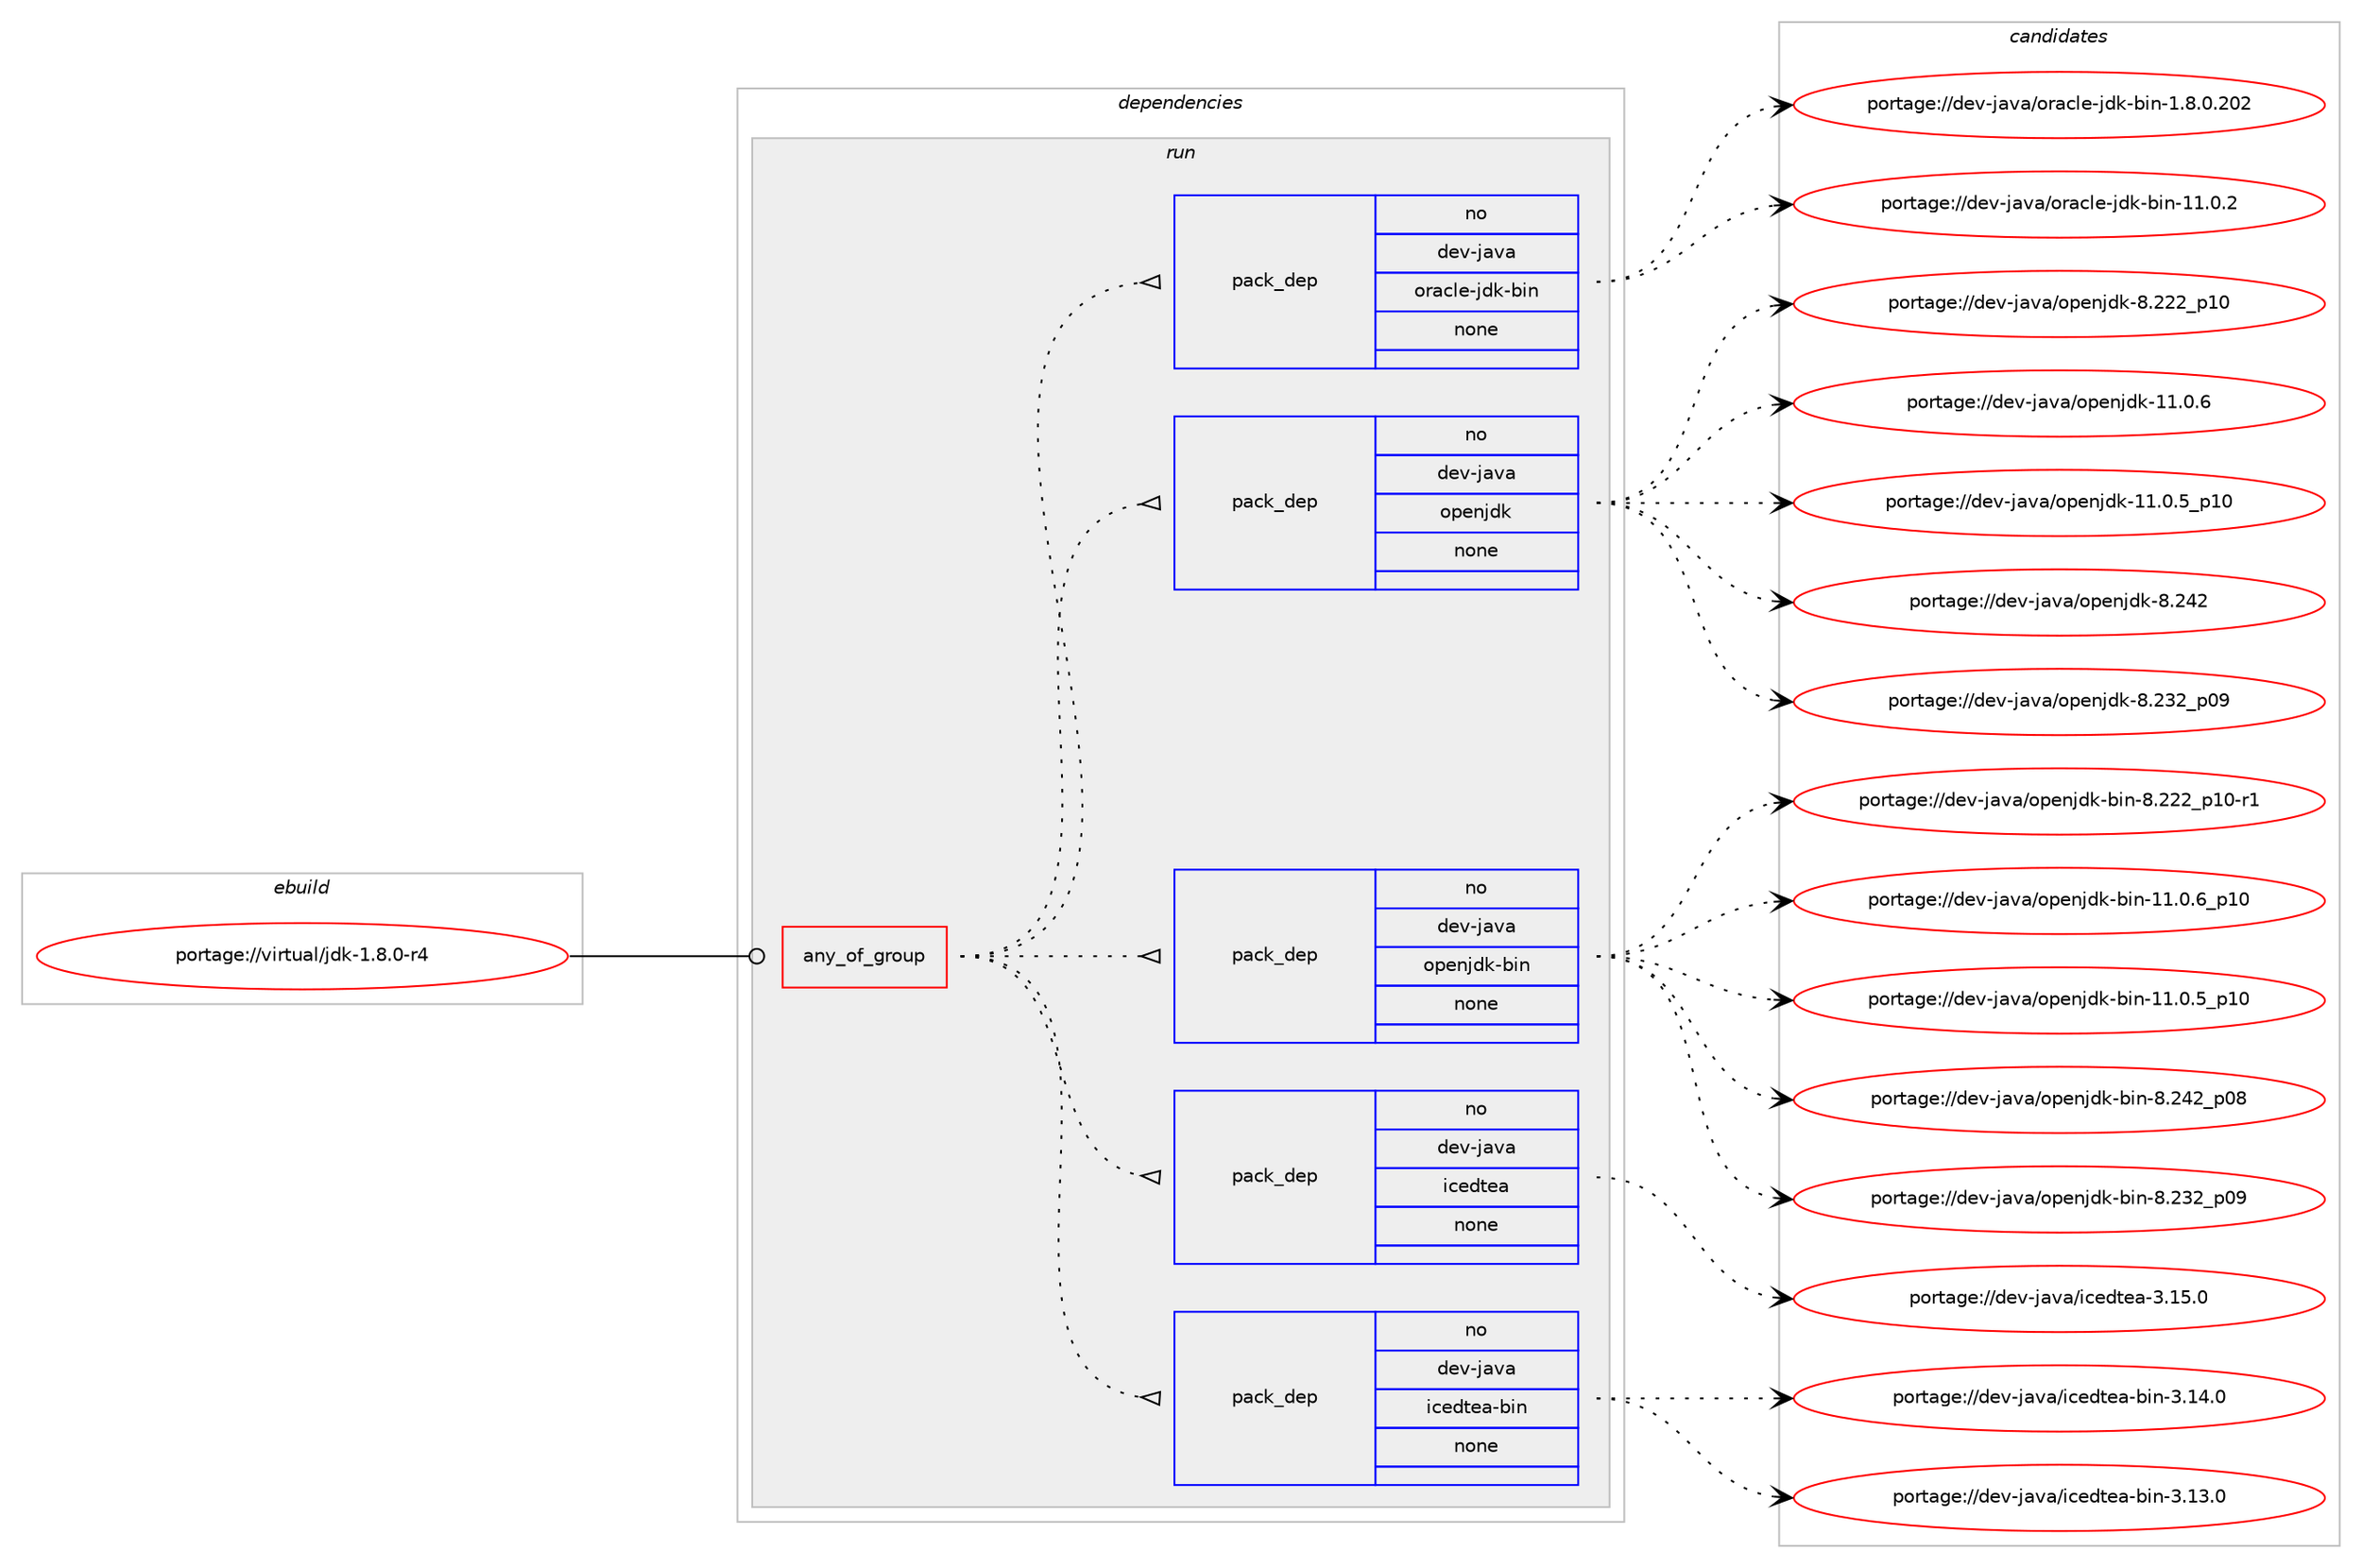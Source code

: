 digraph prolog {

# *************
# Graph options
# *************

newrank=true;
concentrate=true;
compound=true;
graph [rankdir=LR,fontname=Helvetica,fontsize=10,ranksep=1.5];#, ranksep=2.5, nodesep=0.2];
edge  [arrowhead=vee];
node  [fontname=Helvetica,fontsize=10];

# **********
# The ebuild
# **********

subgraph cluster_leftcol {
color=gray;
rank=same;
label=<<i>ebuild</i>>;
id [label="portage://virtual/jdk-1.8.0-r4", color=red, width=4, href="../virtual/jdk-1.8.0-r4.svg"];
}

# ****************
# The dependencies
# ****************

subgraph cluster_midcol {
color=gray;
label=<<i>dependencies</i>>;
subgraph cluster_compile {
fillcolor="#eeeeee";
style=filled;
label=<<i>compile</i>>;
}
subgraph cluster_compileandrun {
fillcolor="#eeeeee";
style=filled;
label=<<i>compile and run</i>>;
}
subgraph cluster_run {
fillcolor="#eeeeee";
style=filled;
label=<<i>run</i>>;
subgraph any785 {
dependency37188 [label=<<TABLE BORDER="0" CELLBORDER="1" CELLSPACING="0" CELLPADDING="4"><TR><TD CELLPADDING="10">any_of_group</TD></TR></TABLE>>, shape=none, color=red];subgraph pack29663 {
dependency37189 [label=<<TABLE BORDER="0" CELLBORDER="1" CELLSPACING="0" CELLPADDING="4" WIDTH="220"><TR><TD ROWSPAN="6" CELLPADDING="30">pack_dep</TD></TR><TR><TD WIDTH="110">no</TD></TR><TR><TD>dev-java</TD></TR><TR><TD>icedtea-bin</TD></TR><TR><TD>none</TD></TR><TR><TD></TD></TR></TABLE>>, shape=none, color=blue];
}
dependency37188:e -> dependency37189:w [weight=20,style="dotted",arrowhead="oinv"];
subgraph pack29664 {
dependency37190 [label=<<TABLE BORDER="0" CELLBORDER="1" CELLSPACING="0" CELLPADDING="4" WIDTH="220"><TR><TD ROWSPAN="6" CELLPADDING="30">pack_dep</TD></TR><TR><TD WIDTH="110">no</TD></TR><TR><TD>dev-java</TD></TR><TR><TD>icedtea</TD></TR><TR><TD>none</TD></TR><TR><TD></TD></TR></TABLE>>, shape=none, color=blue];
}
dependency37188:e -> dependency37190:w [weight=20,style="dotted",arrowhead="oinv"];
subgraph pack29665 {
dependency37191 [label=<<TABLE BORDER="0" CELLBORDER="1" CELLSPACING="0" CELLPADDING="4" WIDTH="220"><TR><TD ROWSPAN="6" CELLPADDING="30">pack_dep</TD></TR><TR><TD WIDTH="110">no</TD></TR><TR><TD>dev-java</TD></TR><TR><TD>openjdk-bin</TD></TR><TR><TD>none</TD></TR><TR><TD></TD></TR></TABLE>>, shape=none, color=blue];
}
dependency37188:e -> dependency37191:w [weight=20,style="dotted",arrowhead="oinv"];
subgraph pack29666 {
dependency37192 [label=<<TABLE BORDER="0" CELLBORDER="1" CELLSPACING="0" CELLPADDING="4" WIDTH="220"><TR><TD ROWSPAN="6" CELLPADDING="30">pack_dep</TD></TR><TR><TD WIDTH="110">no</TD></TR><TR><TD>dev-java</TD></TR><TR><TD>openjdk</TD></TR><TR><TD>none</TD></TR><TR><TD></TD></TR></TABLE>>, shape=none, color=blue];
}
dependency37188:e -> dependency37192:w [weight=20,style="dotted",arrowhead="oinv"];
subgraph pack29667 {
dependency37193 [label=<<TABLE BORDER="0" CELLBORDER="1" CELLSPACING="0" CELLPADDING="4" WIDTH="220"><TR><TD ROWSPAN="6" CELLPADDING="30">pack_dep</TD></TR><TR><TD WIDTH="110">no</TD></TR><TR><TD>dev-java</TD></TR><TR><TD>oracle-jdk-bin</TD></TR><TR><TD>none</TD></TR><TR><TD></TD></TR></TABLE>>, shape=none, color=blue];
}
dependency37188:e -> dependency37193:w [weight=20,style="dotted",arrowhead="oinv"];
}
id:e -> dependency37188:w [weight=20,style="solid",arrowhead="odot"];
}
}

# **************
# The candidates
# **************

subgraph cluster_choices {
rank=same;
color=gray;
label=<<i>candidates</i>>;

subgraph choice29663 {
color=black;
nodesep=1;
choice100101118451069711897471059910110011610197459810511045514649524648 [label="portage://dev-java/icedtea-bin-3.14.0", color=red, width=4,href="../dev-java/icedtea-bin-3.14.0.svg"];
choice100101118451069711897471059910110011610197459810511045514649514648 [label="portage://dev-java/icedtea-bin-3.13.0", color=red, width=4,href="../dev-java/icedtea-bin-3.13.0.svg"];
dependency37189:e -> choice100101118451069711897471059910110011610197459810511045514649524648:w [style=dotted,weight="100"];
dependency37189:e -> choice100101118451069711897471059910110011610197459810511045514649514648:w [style=dotted,weight="100"];
}
subgraph choice29664 {
color=black;
nodesep=1;
choice10010111845106971189747105991011001161019745514649534648 [label="portage://dev-java/icedtea-3.15.0", color=red, width=4,href="../dev-java/icedtea-3.15.0.svg"];
dependency37190:e -> choice10010111845106971189747105991011001161019745514649534648:w [style=dotted,weight="100"];
}
subgraph choice29665 {
color=black;
nodesep=1;
choice100101118451069711897471111121011101061001074598105110455646505250951124856 [label="portage://dev-java/openjdk-bin-8.242_p08", color=red, width=4,href="../dev-java/openjdk-bin-8.242_p08.svg"];
choice100101118451069711897471111121011101061001074598105110455646505150951124857 [label="portage://dev-java/openjdk-bin-8.232_p09", color=red, width=4,href="../dev-java/openjdk-bin-8.232_p09.svg"];
choice1001011184510697118974711111210111010610010745981051104556465050509511249484511449 [label="portage://dev-java/openjdk-bin-8.222_p10-r1", color=red, width=4,href="../dev-java/openjdk-bin-8.222_p10-r1.svg"];
choice10010111845106971189747111112101110106100107459810511045494946484654951124948 [label="portage://dev-java/openjdk-bin-11.0.6_p10", color=red, width=4,href="../dev-java/openjdk-bin-11.0.6_p10.svg"];
choice10010111845106971189747111112101110106100107459810511045494946484653951124948 [label="portage://dev-java/openjdk-bin-11.0.5_p10", color=red, width=4,href="../dev-java/openjdk-bin-11.0.5_p10.svg"];
dependency37191:e -> choice100101118451069711897471111121011101061001074598105110455646505250951124856:w [style=dotted,weight="100"];
dependency37191:e -> choice100101118451069711897471111121011101061001074598105110455646505150951124857:w [style=dotted,weight="100"];
dependency37191:e -> choice1001011184510697118974711111210111010610010745981051104556465050509511249484511449:w [style=dotted,weight="100"];
dependency37191:e -> choice10010111845106971189747111112101110106100107459810511045494946484654951124948:w [style=dotted,weight="100"];
dependency37191:e -> choice10010111845106971189747111112101110106100107459810511045494946484653951124948:w [style=dotted,weight="100"];
}
subgraph choice29666 {
color=black;
nodesep=1;
choice10010111845106971189747111112101110106100107455646505250 [label="portage://dev-java/openjdk-8.242", color=red, width=4,href="../dev-java/openjdk-8.242.svg"];
choice10010111845106971189747111112101110106100107455646505150951124857 [label="portage://dev-java/openjdk-8.232_p09", color=red, width=4,href="../dev-java/openjdk-8.232_p09.svg"];
choice10010111845106971189747111112101110106100107455646505050951124948 [label="portage://dev-java/openjdk-8.222_p10", color=red, width=4,href="../dev-java/openjdk-8.222_p10.svg"];
choice1001011184510697118974711111210111010610010745494946484654 [label="portage://dev-java/openjdk-11.0.6", color=red, width=4,href="../dev-java/openjdk-11.0.6.svg"];
choice1001011184510697118974711111210111010610010745494946484653951124948 [label="portage://dev-java/openjdk-11.0.5_p10", color=red, width=4,href="../dev-java/openjdk-11.0.5_p10.svg"];
dependency37192:e -> choice10010111845106971189747111112101110106100107455646505250:w [style=dotted,weight="100"];
dependency37192:e -> choice10010111845106971189747111112101110106100107455646505150951124857:w [style=dotted,weight="100"];
dependency37192:e -> choice10010111845106971189747111112101110106100107455646505050951124948:w [style=dotted,weight="100"];
dependency37192:e -> choice1001011184510697118974711111210111010610010745494946484654:w [style=dotted,weight="100"];
dependency37192:e -> choice1001011184510697118974711111210111010610010745494946484653951124948:w [style=dotted,weight="100"];
}
subgraph choice29667 {
color=black;
nodesep=1;
choice10010111845106971189747111114979910810145106100107459810511045494946484650 [label="portage://dev-java/oracle-jdk-bin-11.0.2", color=red, width=4,href="../dev-java/oracle-jdk-bin-11.0.2.svg"];
choice10010111845106971189747111114979910810145106100107459810511045494656464846504850 [label="portage://dev-java/oracle-jdk-bin-1.8.0.202", color=red, width=4,href="../dev-java/oracle-jdk-bin-1.8.0.202.svg"];
dependency37193:e -> choice10010111845106971189747111114979910810145106100107459810511045494946484650:w [style=dotted,weight="100"];
dependency37193:e -> choice10010111845106971189747111114979910810145106100107459810511045494656464846504850:w [style=dotted,weight="100"];
}
}

}
